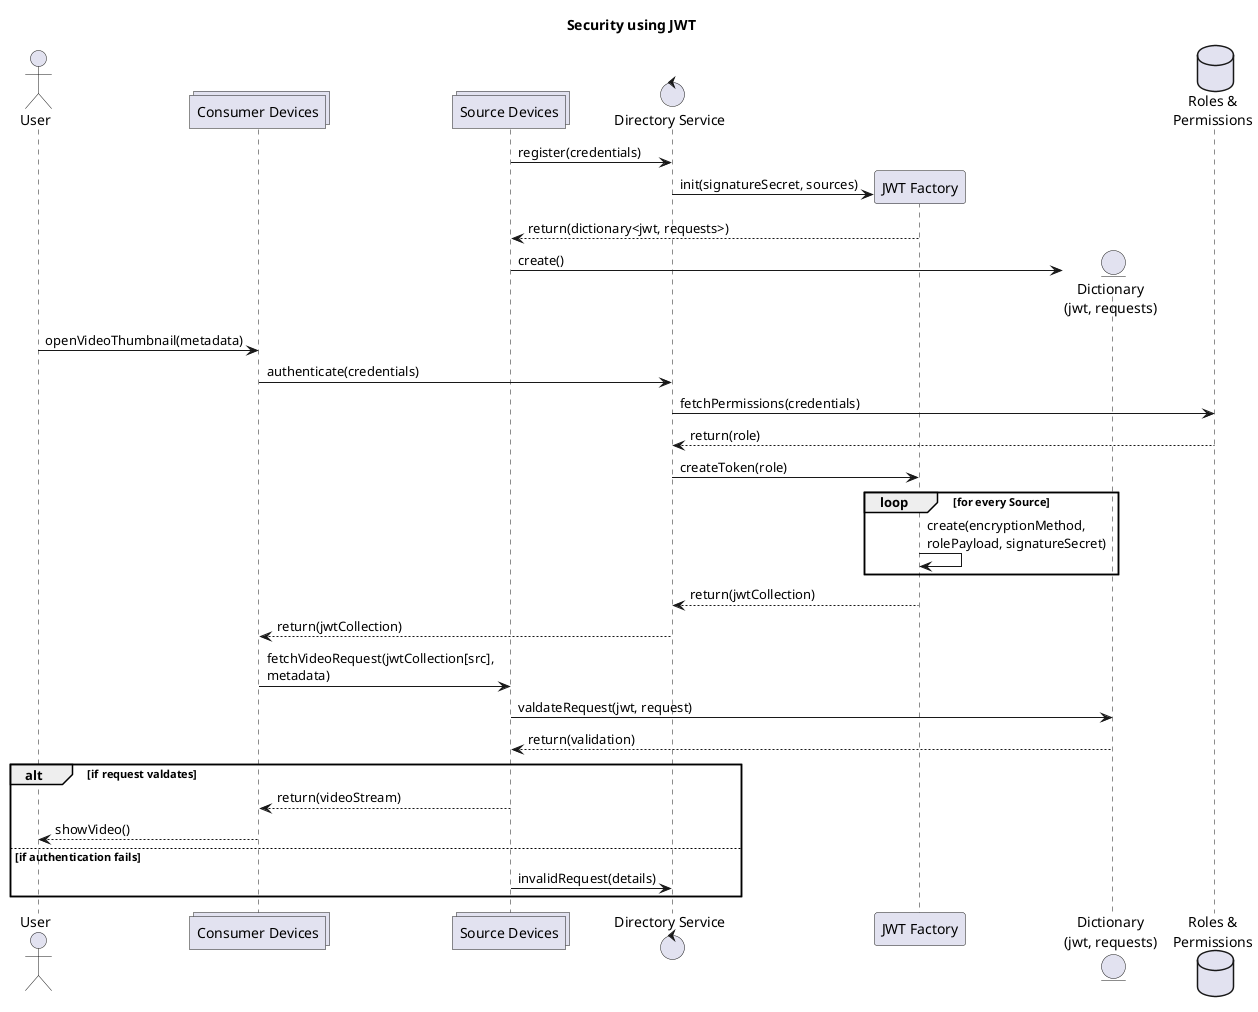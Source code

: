 @startuml Security using JWT
title Security using JWT
actor "User" as user
collections "Consumer Devices" as cons
collections "Source Devices" as srcs
control "Directory Service" as dir
srcs -> dir: register(credentials)

create "JWT Factory" as jwt
dir -> jwt: init(signatureSecret, sources)
jwt --> srcs: return(dictionary<jwt, requests>)
create entity "Dictionary\n(jwt, requests)" as dict
srcs -> dict: create()
database "Roles &\nPermissions" as db
user -> cons: openVideoThumbnail(metadata)
cons -> dir: authenticate(credentials)
dir -> db: fetchPermissions(credentials)
db --> dir: return(role)
dir -> jwt: createToken(role)
loop for every Source
    jwt -> jwt: create(encryptionMethod,\nrolePayload, signatureSecret)
end
jwt --> dir: return(jwtCollection)
dir --> cons: return(jwtCollection)
cons -> srcs: fetchVideoRequest(jwtCollection[src],\nmetadata)
srcs -> dict: valdateRequest(jwt, request)
dict --> srcs: return(validation)
alt if request valdates
    srcs --> cons: return(videoStream)
    cons --> user: showVideo()
else if authentication fails
    srcs -> dir: invalidRequest(details)
end

@enduml